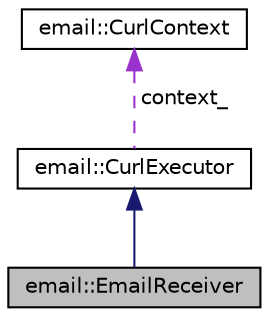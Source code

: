 digraph "email::EmailReceiver"
{
 // LATEX_PDF_SIZE
  edge [fontname="Helvetica",fontsize="10",labelfontname="Helvetica",labelfontsize="10"];
  node [fontname="Helvetica",fontsize="10",shape=record];
  Node1 [label="email::EmailReceiver",height=0.2,width=0.4,color="black", fillcolor="grey75", style="filled", fontcolor="black",tooltip="Email reception wrapper for curl."];
  Node2 -> Node1 [dir="back",color="midnightblue",fontsize="10",style="solid",fontname="Helvetica"];
  Node2 [label="email::CurlExecutor",height=0.2,width=0.4,color="black", fillcolor="white", style="filled",URL="$classemail_1_1CurlExecutor.html",tooltip="Abstract class for executing commands using curl."];
  Node3 -> Node2 [dir="back",color="darkorchid3",fontsize="10",style="dashed",label=" context_" ,fontname="Helvetica"];
  Node3 [label="email::CurlContext",height=0.2,width=0.4,color="black", fillcolor="white", style="filled",URL="$classemail_1_1CurlContext.html",tooltip="Basic context wrapper for curl."];
}
